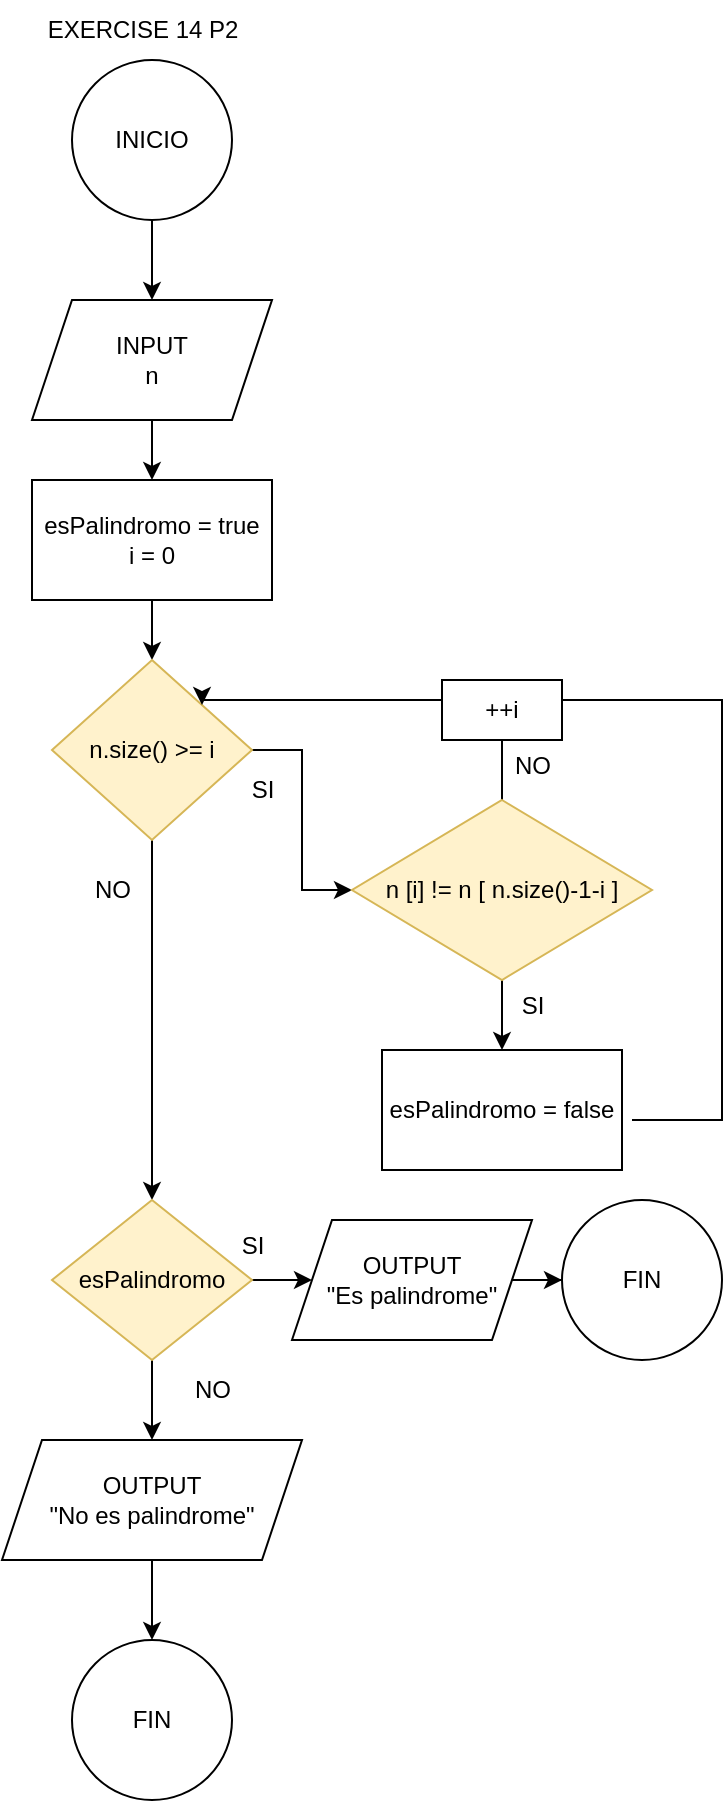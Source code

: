 <mxfile version="24.4.10" type="github">
  <diagram name="EXERCISE-1" id="bGsKp4M1vxJXHlKtj0fa">
    <mxGraphModel dx="1050" dy="653" grid="1" gridSize="10" guides="1" tooltips="1" connect="1" arrows="1" fold="1" page="1" pageScale="1" pageWidth="827" pageHeight="1169" math="0" shadow="0">
      <root>
        <mxCell id="0" />
        <mxCell id="1" parent="0" />
        <mxCell id="iruhZ2cfqf1Gua6wLclN-1" value="EXERCISE 14 P2" style="text;html=1;align=center;verticalAlign=middle;resizable=0;points=[];autosize=1;strokeColor=none;fillColor=none;" vertex="1" parent="1">
          <mxGeometry x="310" width="120" height="30" as="geometry" />
        </mxCell>
        <mxCell id="iruhZ2cfqf1Gua6wLclN-2" style="edgeStyle=orthogonalEdgeStyle;rounded=0;orthogonalLoop=1;jettySize=auto;html=1;exitX=0;exitY=0.5;exitDx=0;exitDy=0;entryX=0;entryY=0.5;entryDx=0;entryDy=0;" edge="1" parent="1">
          <mxGeometry relative="1" as="geometry">
            <mxPoint x="302.5" y="1310" as="targetPoint" />
            <Array as="points">
              <mxPoint x="-180" y="2250" />
              <mxPoint x="-180" y="1310" />
            </Array>
          </mxGeometry>
        </mxCell>
        <mxCell id="iruhZ2cfqf1Gua6wLclN-3" style="edgeStyle=orthogonalEdgeStyle;rounded=0;orthogonalLoop=1;jettySize=auto;html=1;exitX=0;exitY=0.5;exitDx=0;exitDy=0;entryX=0;entryY=0.5;entryDx=0;entryDy=0;" edge="1" parent="1">
          <mxGeometry relative="1" as="geometry">
            <mxPoint x="772.5" y="1390" as="targetPoint" />
            <Array as="points">
              <mxPoint x="290" y="2330" />
              <mxPoint x="290" y="1390" />
            </Array>
          </mxGeometry>
        </mxCell>
        <mxCell id="iruhZ2cfqf1Gua6wLclN-4" value="" style="edgeStyle=orthogonalEdgeStyle;rounded=0;orthogonalLoop=1;jettySize=auto;html=1;" edge="1" parent="1" source="iruhZ2cfqf1Gua6wLclN-5" target="iruhZ2cfqf1Gua6wLclN-7">
          <mxGeometry relative="1" as="geometry" />
        </mxCell>
        <mxCell id="iruhZ2cfqf1Gua6wLclN-5" value="INICIO" style="ellipse;whiteSpace=wrap;html=1;" vertex="1" parent="1">
          <mxGeometry x="335" y="30" width="80" height="80" as="geometry" />
        </mxCell>
        <mxCell id="iruhZ2cfqf1Gua6wLclN-6" value="" style="edgeStyle=orthogonalEdgeStyle;rounded=0;orthogonalLoop=1;jettySize=auto;html=1;" edge="1" parent="1" source="iruhZ2cfqf1Gua6wLclN-7" target="iruhZ2cfqf1Gua6wLclN-9">
          <mxGeometry relative="1" as="geometry" />
        </mxCell>
        <mxCell id="iruhZ2cfqf1Gua6wLclN-7" value="INPUT&lt;div&gt;n&lt;/div&gt;" style="shape=parallelogram;perimeter=parallelogramPerimeter;whiteSpace=wrap;html=1;fixedSize=1;" vertex="1" parent="1">
          <mxGeometry x="315" y="150" width="120" height="60" as="geometry" />
        </mxCell>
        <mxCell id="iruhZ2cfqf1Gua6wLclN-8" value="" style="edgeStyle=orthogonalEdgeStyle;rounded=0;orthogonalLoop=1;jettySize=auto;html=1;" edge="1" parent="1" source="iruhZ2cfqf1Gua6wLclN-9" target="iruhZ2cfqf1Gua6wLclN-12">
          <mxGeometry relative="1" as="geometry" />
        </mxCell>
        <mxCell id="iruhZ2cfqf1Gua6wLclN-9" value="esPalindromo = true&lt;div&gt;i = 0&lt;/div&gt;" style="whiteSpace=wrap;html=1;" vertex="1" parent="1">
          <mxGeometry x="315" y="240" width="120" height="60" as="geometry" />
        </mxCell>
        <mxCell id="iruhZ2cfqf1Gua6wLclN-10" value="" style="edgeStyle=orthogonalEdgeStyle;rounded=0;orthogonalLoop=1;jettySize=auto;html=1;" edge="1" parent="1" source="iruhZ2cfqf1Gua6wLclN-12" target="iruhZ2cfqf1Gua6wLclN-16">
          <mxGeometry relative="1" as="geometry" />
        </mxCell>
        <mxCell id="iruhZ2cfqf1Gua6wLclN-11" value="" style="edgeStyle=orthogonalEdgeStyle;rounded=0;orthogonalLoop=1;jettySize=auto;html=1;" edge="1" parent="1" source="iruhZ2cfqf1Gua6wLclN-12" target="iruhZ2cfqf1Gua6wLclN-20">
          <mxGeometry relative="1" as="geometry" />
        </mxCell>
        <mxCell id="iruhZ2cfqf1Gua6wLclN-12" value="n.size() &amp;gt;= i" style="rhombus;whiteSpace=wrap;html=1;fillColor=#fff2cc;strokeColor=#d6b656;" vertex="1" parent="1">
          <mxGeometry x="325" y="330" width="100" height="90" as="geometry" />
        </mxCell>
        <mxCell id="iruhZ2cfqf1Gua6wLclN-13" value="SI" style="text;html=1;align=center;verticalAlign=middle;resizable=0;points=[];autosize=1;strokeColor=none;fillColor=none;" vertex="1" parent="1">
          <mxGeometry x="415" y="380" width="30" height="30" as="geometry" />
        </mxCell>
        <mxCell id="iruhZ2cfqf1Gua6wLclN-14" value="" style="edgeStyle=orthogonalEdgeStyle;rounded=0;orthogonalLoop=1;jettySize=auto;html=1;" edge="1" parent="1" source="iruhZ2cfqf1Gua6wLclN-16" target="iruhZ2cfqf1Gua6wLclN-17">
          <mxGeometry relative="1" as="geometry" />
        </mxCell>
        <mxCell id="iruhZ2cfqf1Gua6wLclN-15" style="edgeStyle=orthogonalEdgeStyle;rounded=0;orthogonalLoop=1;jettySize=auto;html=1;entryX=1;entryY=0;entryDx=0;entryDy=0;" edge="1" parent="1" source="iruhZ2cfqf1Gua6wLclN-16" target="iruhZ2cfqf1Gua6wLclN-12">
          <mxGeometry relative="1" as="geometry">
            <mxPoint x="415" y="350" as="targetPoint" />
            <Array as="points">
              <mxPoint x="550" y="350" />
              <mxPoint x="400" y="350" />
            </Array>
          </mxGeometry>
        </mxCell>
        <mxCell id="iruhZ2cfqf1Gua6wLclN-16" value="n [i] != n [ n.size()-1-i ]" style="rhombus;whiteSpace=wrap;html=1;fillColor=#fff2cc;strokeColor=#d6b656;" vertex="1" parent="1">
          <mxGeometry x="475" y="400" width="150" height="90" as="geometry" />
        </mxCell>
        <mxCell id="iruhZ2cfqf1Gua6wLclN-17" value="esPalindromo = false" style="whiteSpace=wrap;html=1;" vertex="1" parent="1">
          <mxGeometry x="490" y="525" width="120" height="60" as="geometry" />
        </mxCell>
        <mxCell id="iruhZ2cfqf1Gua6wLclN-18" value="" style="edgeStyle=orthogonalEdgeStyle;rounded=0;orthogonalLoop=1;jettySize=auto;html=1;" edge="1" parent="1" source="iruhZ2cfqf1Gua6wLclN-20" target="iruhZ2cfqf1Gua6wLclN-28">
          <mxGeometry relative="1" as="geometry" />
        </mxCell>
        <mxCell id="iruhZ2cfqf1Gua6wLclN-19" value="" style="edgeStyle=orthogonalEdgeStyle;rounded=0;orthogonalLoop=1;jettySize=auto;html=1;" edge="1" parent="1" source="iruhZ2cfqf1Gua6wLclN-20" target="iruhZ2cfqf1Gua6wLclN-32">
          <mxGeometry relative="1" as="geometry" />
        </mxCell>
        <mxCell id="iruhZ2cfqf1Gua6wLclN-20" value="esPalindromo" style="rhombus;whiteSpace=wrap;html=1;fillColor=#fff2cc;strokeColor=#d6b656;" vertex="1" parent="1">
          <mxGeometry x="325" y="600" width="100" height="80" as="geometry" />
        </mxCell>
        <mxCell id="iruhZ2cfqf1Gua6wLclN-21" value="SI" style="text;html=1;align=center;verticalAlign=middle;resizable=0;points=[];autosize=1;strokeColor=none;fillColor=none;" vertex="1" parent="1">
          <mxGeometry x="550" y="488" width="30" height="30" as="geometry" />
        </mxCell>
        <mxCell id="iruhZ2cfqf1Gua6wLclN-22" value="NO" style="text;html=1;align=center;verticalAlign=middle;resizable=0;points=[];autosize=1;strokeColor=none;fillColor=none;" vertex="1" parent="1">
          <mxGeometry x="335" y="430" width="40" height="30" as="geometry" />
        </mxCell>
        <mxCell id="iruhZ2cfqf1Gua6wLclN-23" value="" style="endArrow=none;html=1;rounded=0;" edge="1" parent="1">
          <mxGeometry width="50" height="50" relative="1" as="geometry">
            <mxPoint x="615" y="560" as="sourcePoint" />
            <mxPoint x="550" y="350" as="targetPoint" />
            <Array as="points">
              <mxPoint x="660" y="560" />
              <mxPoint x="660" y="350" />
              <mxPoint x="600" y="350" />
            </Array>
          </mxGeometry>
        </mxCell>
        <mxCell id="iruhZ2cfqf1Gua6wLclN-24" value="++i" style="whiteSpace=wrap;html=1;" vertex="1" parent="1">
          <mxGeometry x="520" y="340" width="60" height="30" as="geometry" />
        </mxCell>
        <mxCell id="iruhZ2cfqf1Gua6wLclN-25" value="NO" style="text;html=1;align=center;verticalAlign=middle;resizable=0;points=[];autosize=1;strokeColor=none;fillColor=none;" vertex="1" parent="1">
          <mxGeometry x="545" y="368" width="40" height="30" as="geometry" />
        </mxCell>
        <mxCell id="iruhZ2cfqf1Gua6wLclN-26" value="SI" style="text;html=1;align=center;verticalAlign=middle;resizable=0;points=[];autosize=1;strokeColor=none;fillColor=none;" vertex="1" parent="1">
          <mxGeometry x="410" y="608" width="30" height="30" as="geometry" />
        </mxCell>
        <mxCell id="iruhZ2cfqf1Gua6wLclN-27" value="" style="edgeStyle=orthogonalEdgeStyle;rounded=0;orthogonalLoop=1;jettySize=auto;html=1;" edge="1" parent="1" source="iruhZ2cfqf1Gua6wLclN-28" target="iruhZ2cfqf1Gua6wLclN-30">
          <mxGeometry relative="1" as="geometry" />
        </mxCell>
        <mxCell id="iruhZ2cfqf1Gua6wLclN-28" value="OUTPUT&lt;div&gt;&quot;Es palindrome&quot;&lt;/div&gt;" style="shape=parallelogram;perimeter=parallelogramPerimeter;whiteSpace=wrap;html=1;fixedSize=1;" vertex="1" parent="1">
          <mxGeometry x="445" y="610" width="120" height="60" as="geometry" />
        </mxCell>
        <mxCell id="iruhZ2cfqf1Gua6wLclN-29" value="NO" style="text;html=1;align=center;verticalAlign=middle;resizable=0;points=[];autosize=1;strokeColor=none;fillColor=none;" vertex="1" parent="1">
          <mxGeometry x="385" y="680" width="40" height="30" as="geometry" />
        </mxCell>
        <mxCell id="iruhZ2cfqf1Gua6wLclN-30" value="FIN" style="ellipse;whiteSpace=wrap;html=1;" vertex="1" parent="1">
          <mxGeometry x="580" y="600" width="80" height="80" as="geometry" />
        </mxCell>
        <mxCell id="iruhZ2cfqf1Gua6wLclN-31" value="" style="edgeStyle=orthogonalEdgeStyle;rounded=0;orthogonalLoop=1;jettySize=auto;html=1;" edge="1" parent="1" source="iruhZ2cfqf1Gua6wLclN-32" target="iruhZ2cfqf1Gua6wLclN-33">
          <mxGeometry relative="1" as="geometry" />
        </mxCell>
        <mxCell id="iruhZ2cfqf1Gua6wLclN-32" value="OUTPUT&lt;div&gt;&quot;No es palindrome&quot;&lt;/div&gt;" style="shape=parallelogram;perimeter=parallelogramPerimeter;whiteSpace=wrap;html=1;fixedSize=1;" vertex="1" parent="1">
          <mxGeometry x="300" y="720" width="150" height="60" as="geometry" />
        </mxCell>
        <mxCell id="iruhZ2cfqf1Gua6wLclN-33" value="FIN" style="ellipse;whiteSpace=wrap;html=1;" vertex="1" parent="1">
          <mxGeometry x="335" y="820" width="80" height="80" as="geometry" />
        </mxCell>
      </root>
    </mxGraphModel>
  </diagram>
</mxfile>
